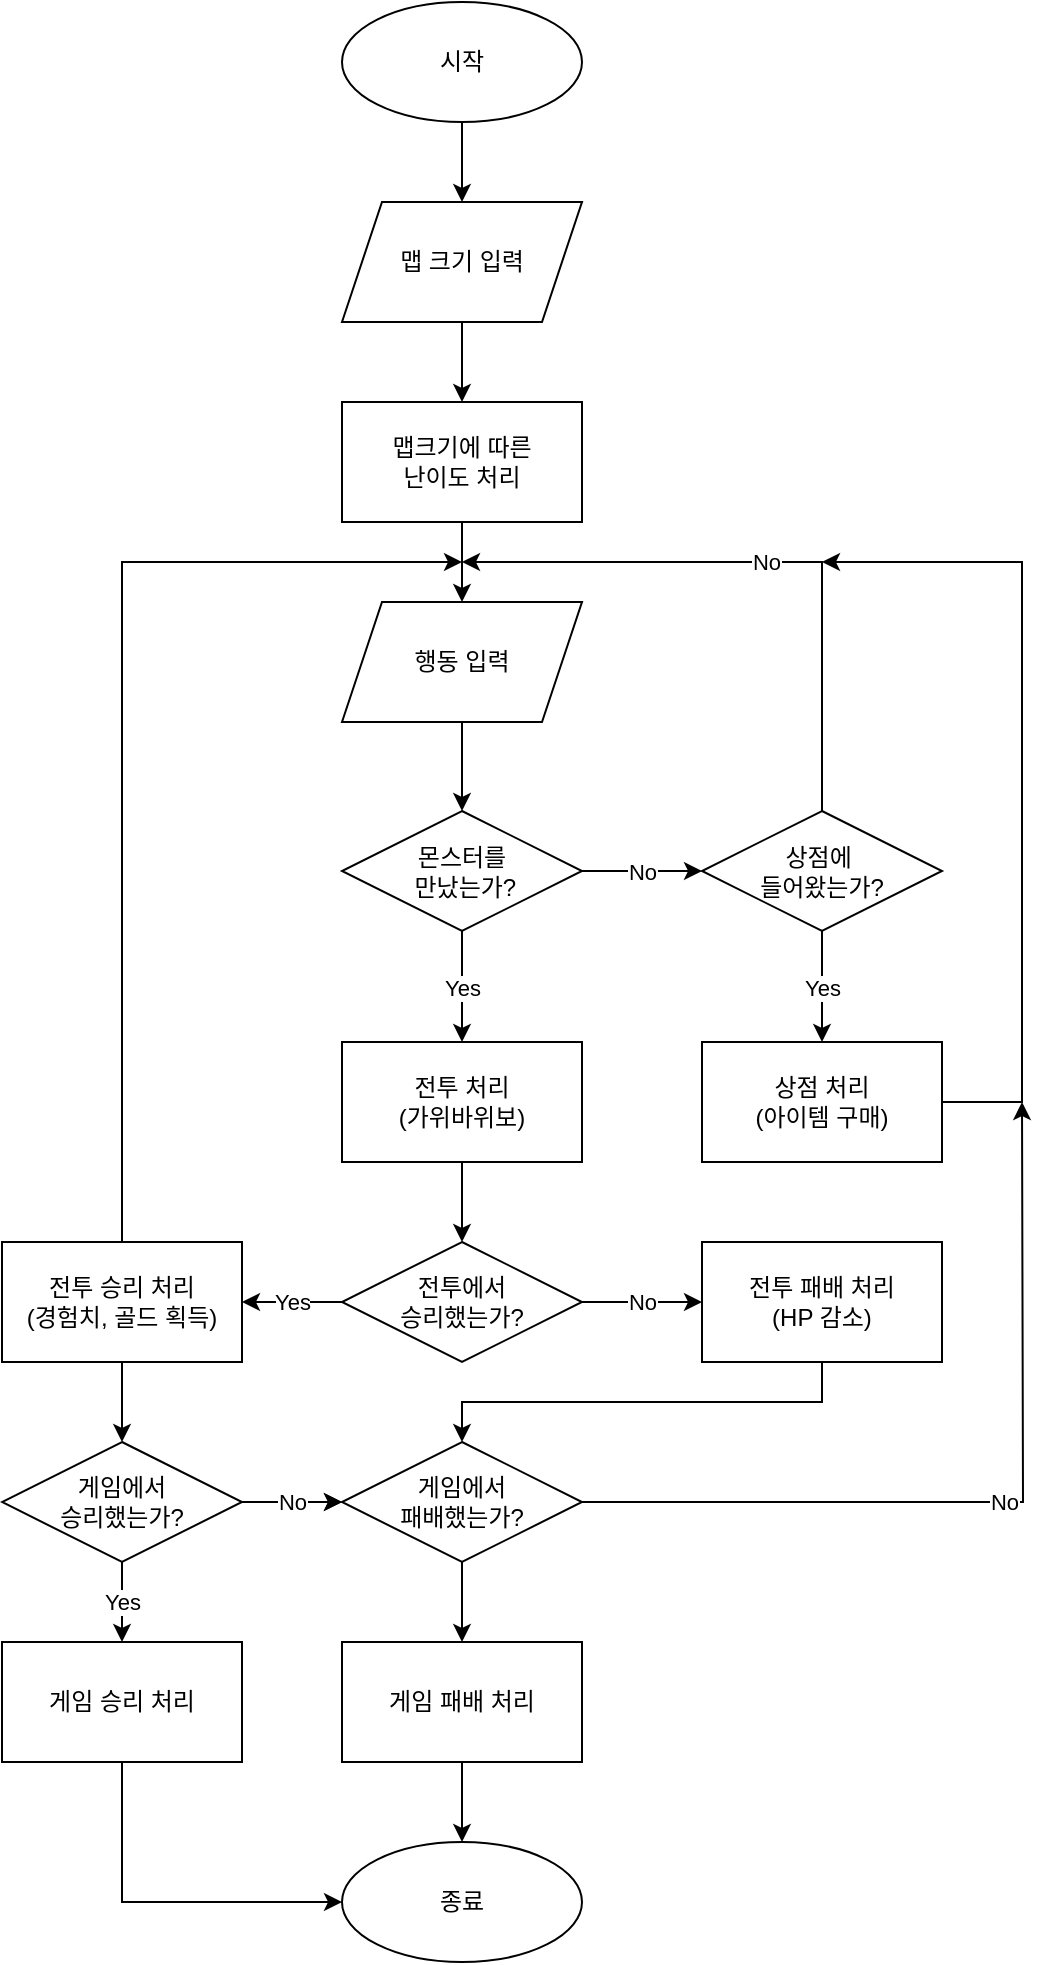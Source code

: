 <mxfile version="13.7.5" type="github">
  <diagram id="C5RBs43oDa-KdzZeNtuy" name="Page-1">
    <mxGraphModel dx="1185" dy="662" grid="1" gridSize="10" guides="1" tooltips="1" connect="1" arrows="1" fold="1" page="1" pageScale="1" pageWidth="827" pageHeight="1169" math="0" shadow="0">
      <root>
        <mxCell id="WIyWlLk6GJQsqaUBKTNV-0" />
        <mxCell id="WIyWlLk6GJQsqaUBKTNV-1" parent="WIyWlLk6GJQsqaUBKTNV-0" />
        <mxCell id="aCm3fE7Y1v3Ftcd7qreH-5" value="" style="edgeStyle=orthogonalEdgeStyle;rounded=0;orthogonalLoop=1;jettySize=auto;html=1;" edge="1" parent="WIyWlLk6GJQsqaUBKTNV-1" source="aCm3fE7Y1v3Ftcd7qreH-2" target="aCm3fE7Y1v3Ftcd7qreH-4">
          <mxGeometry relative="1" as="geometry" />
        </mxCell>
        <mxCell id="aCm3fE7Y1v3Ftcd7qreH-2" value="시작" style="ellipse;whiteSpace=wrap;html=1;" vertex="1" parent="WIyWlLk6GJQsqaUBKTNV-1">
          <mxGeometry x="300" y="180" width="120" height="60" as="geometry" />
        </mxCell>
        <mxCell id="aCm3fE7Y1v3Ftcd7qreH-7" value="" style="edgeStyle=orthogonalEdgeStyle;rounded=0;orthogonalLoop=1;jettySize=auto;html=1;" edge="1" parent="WIyWlLk6GJQsqaUBKTNV-1" source="aCm3fE7Y1v3Ftcd7qreH-4" target="aCm3fE7Y1v3Ftcd7qreH-6">
          <mxGeometry relative="1" as="geometry" />
        </mxCell>
        <mxCell id="aCm3fE7Y1v3Ftcd7qreH-4" value="맵 크기 입력" style="shape=parallelogram;perimeter=parallelogramPerimeter;whiteSpace=wrap;html=1;fixedSize=1;" vertex="1" parent="WIyWlLk6GJQsqaUBKTNV-1">
          <mxGeometry x="300" y="280" width="120" height="60" as="geometry" />
        </mxCell>
        <mxCell id="aCm3fE7Y1v3Ftcd7qreH-9" value="" style="edgeStyle=orthogonalEdgeStyle;rounded=0;orthogonalLoop=1;jettySize=auto;html=1;" edge="1" parent="WIyWlLk6GJQsqaUBKTNV-1" source="aCm3fE7Y1v3Ftcd7qreH-6" target="aCm3fE7Y1v3Ftcd7qreH-8">
          <mxGeometry relative="1" as="geometry" />
        </mxCell>
        <mxCell id="aCm3fE7Y1v3Ftcd7qreH-6" value="맵크기에 따른&lt;br&gt;난이도 처리" style="whiteSpace=wrap;html=1;" vertex="1" parent="WIyWlLk6GJQsqaUBKTNV-1">
          <mxGeometry x="300" y="380" width="120" height="60" as="geometry" />
        </mxCell>
        <mxCell id="aCm3fE7Y1v3Ftcd7qreH-11" value="" style="edgeStyle=orthogonalEdgeStyle;rounded=0;orthogonalLoop=1;jettySize=auto;html=1;" edge="1" parent="WIyWlLk6GJQsqaUBKTNV-1" source="aCm3fE7Y1v3Ftcd7qreH-8" target="aCm3fE7Y1v3Ftcd7qreH-10">
          <mxGeometry relative="1" as="geometry" />
        </mxCell>
        <mxCell id="aCm3fE7Y1v3Ftcd7qreH-8" value="행동 입력" style="shape=parallelogram;perimeter=parallelogramPerimeter;whiteSpace=wrap;html=1;fixedSize=1;" vertex="1" parent="WIyWlLk6GJQsqaUBKTNV-1">
          <mxGeometry x="300" y="480" width="120" height="60" as="geometry" />
        </mxCell>
        <mxCell id="aCm3fE7Y1v3Ftcd7qreH-13" value="Yes" style="edgeStyle=orthogonalEdgeStyle;rounded=0;orthogonalLoop=1;jettySize=auto;html=1;" edge="1" parent="WIyWlLk6GJQsqaUBKTNV-1" source="aCm3fE7Y1v3Ftcd7qreH-10" target="aCm3fE7Y1v3Ftcd7qreH-12">
          <mxGeometry relative="1" as="geometry" />
        </mxCell>
        <mxCell id="aCm3fE7Y1v3Ftcd7qreH-17" value="No" style="edgeStyle=orthogonalEdgeStyle;rounded=0;orthogonalLoop=1;jettySize=auto;html=1;" edge="1" parent="WIyWlLk6GJQsqaUBKTNV-1" source="aCm3fE7Y1v3Ftcd7qreH-10" target="aCm3fE7Y1v3Ftcd7qreH-16">
          <mxGeometry relative="1" as="geometry" />
        </mxCell>
        <mxCell id="aCm3fE7Y1v3Ftcd7qreH-10" value="몬스터를&lt;br&gt;&amp;nbsp;만났는가?" style="rhombus;whiteSpace=wrap;html=1;" vertex="1" parent="WIyWlLk6GJQsqaUBKTNV-1">
          <mxGeometry x="300" y="584.5" width="120" height="60" as="geometry" />
        </mxCell>
        <mxCell id="aCm3fE7Y1v3Ftcd7qreH-15" value="" style="edgeStyle=orthogonalEdgeStyle;rounded=0;orthogonalLoop=1;jettySize=auto;html=1;" edge="1" parent="WIyWlLk6GJQsqaUBKTNV-1" source="aCm3fE7Y1v3Ftcd7qreH-12" target="aCm3fE7Y1v3Ftcd7qreH-14">
          <mxGeometry relative="1" as="geometry" />
        </mxCell>
        <mxCell id="aCm3fE7Y1v3Ftcd7qreH-12" value="전투 처리&lt;br&gt;(가위바위보)" style="whiteSpace=wrap;html=1;" vertex="1" parent="WIyWlLk6GJQsqaUBKTNV-1">
          <mxGeometry x="300" y="700" width="120" height="60" as="geometry" />
        </mxCell>
        <mxCell id="aCm3fE7Y1v3Ftcd7qreH-24" value="Yes" style="edgeStyle=orthogonalEdgeStyle;rounded=0;orthogonalLoop=1;jettySize=auto;html=1;" edge="1" parent="WIyWlLk6GJQsqaUBKTNV-1" source="aCm3fE7Y1v3Ftcd7qreH-14" target="aCm3fE7Y1v3Ftcd7qreH-23">
          <mxGeometry relative="1" as="geometry" />
        </mxCell>
        <mxCell id="aCm3fE7Y1v3Ftcd7qreH-49" value="No" style="edgeStyle=orthogonalEdgeStyle;rounded=0;orthogonalLoop=1;jettySize=auto;html=1;" edge="1" parent="WIyWlLk6GJQsqaUBKTNV-1" source="aCm3fE7Y1v3Ftcd7qreH-14" target="aCm3fE7Y1v3Ftcd7qreH-26">
          <mxGeometry relative="1" as="geometry" />
        </mxCell>
        <mxCell id="aCm3fE7Y1v3Ftcd7qreH-14" value="전투에서&lt;br&gt;승리했는가?" style="rhombus;whiteSpace=wrap;html=1;" vertex="1" parent="WIyWlLk6GJQsqaUBKTNV-1">
          <mxGeometry x="300" y="800" width="120" height="60" as="geometry" />
        </mxCell>
        <mxCell id="aCm3fE7Y1v3Ftcd7qreH-18" value="No" style="edgeStyle=orthogonalEdgeStyle;rounded=0;orthogonalLoop=1;jettySize=auto;html=1;" edge="1" parent="WIyWlLk6GJQsqaUBKTNV-1" source="aCm3fE7Y1v3Ftcd7qreH-16">
          <mxGeometry relative="1" as="geometry">
            <mxPoint x="360" y="460" as="targetPoint" />
            <Array as="points">
              <mxPoint x="540" y="460" />
            </Array>
          </mxGeometry>
        </mxCell>
        <mxCell id="aCm3fE7Y1v3Ftcd7qreH-20" value="Yes" style="edgeStyle=orthogonalEdgeStyle;rounded=0;orthogonalLoop=1;jettySize=auto;html=1;" edge="1" parent="WIyWlLk6GJQsqaUBKTNV-1" source="aCm3fE7Y1v3Ftcd7qreH-16" target="aCm3fE7Y1v3Ftcd7qreH-19">
          <mxGeometry relative="1" as="geometry" />
        </mxCell>
        <mxCell id="aCm3fE7Y1v3Ftcd7qreH-16" value="상점에&amp;nbsp;&lt;br&gt;들어왔는가?" style="rhombus;whiteSpace=wrap;html=1;" vertex="1" parent="WIyWlLk6GJQsqaUBKTNV-1">
          <mxGeometry x="480" y="584.5" width="120" height="60" as="geometry" />
        </mxCell>
        <mxCell id="aCm3fE7Y1v3Ftcd7qreH-22" style="edgeStyle=orthogonalEdgeStyle;rounded=0;orthogonalLoop=1;jettySize=auto;html=1;" edge="1" parent="WIyWlLk6GJQsqaUBKTNV-1" source="aCm3fE7Y1v3Ftcd7qreH-19">
          <mxGeometry relative="1" as="geometry">
            <mxPoint x="540" y="460" as="targetPoint" />
            <Array as="points">
              <mxPoint x="640" y="730" />
              <mxPoint x="640" y="460" />
            </Array>
          </mxGeometry>
        </mxCell>
        <mxCell id="aCm3fE7Y1v3Ftcd7qreH-19" value="상점 처리&lt;br&gt;(아이템 구매)" style="whiteSpace=wrap;html=1;" vertex="1" parent="WIyWlLk6GJQsqaUBKTNV-1">
          <mxGeometry x="480" y="700" width="120" height="60" as="geometry" />
        </mxCell>
        <mxCell id="aCm3fE7Y1v3Ftcd7qreH-37" style="edgeStyle=orthogonalEdgeStyle;rounded=0;orthogonalLoop=1;jettySize=auto;html=1;" edge="1" parent="WIyWlLk6GJQsqaUBKTNV-1" source="aCm3fE7Y1v3Ftcd7qreH-23">
          <mxGeometry relative="1" as="geometry">
            <mxPoint x="360" y="460" as="targetPoint" />
            <Array as="points">
              <mxPoint x="190" y="460" />
            </Array>
          </mxGeometry>
        </mxCell>
        <mxCell id="aCm3fE7Y1v3Ftcd7qreH-41" style="edgeStyle=orthogonalEdgeStyle;rounded=0;orthogonalLoop=1;jettySize=auto;html=1;" edge="1" parent="WIyWlLk6GJQsqaUBKTNV-1" source="aCm3fE7Y1v3Ftcd7qreH-23" target="aCm3fE7Y1v3Ftcd7qreH-28">
          <mxGeometry relative="1" as="geometry" />
        </mxCell>
        <mxCell id="aCm3fE7Y1v3Ftcd7qreH-23" value="전투 승리 처리&lt;br&gt;(경험치, 골드 획득)" style="whiteSpace=wrap;html=1;" vertex="1" parent="WIyWlLk6GJQsqaUBKTNV-1">
          <mxGeometry x="130" y="800" width="120" height="60" as="geometry" />
        </mxCell>
        <mxCell id="aCm3fE7Y1v3Ftcd7qreH-53" style="edgeStyle=orthogonalEdgeStyle;rounded=0;orthogonalLoop=1;jettySize=auto;html=1;entryX=0.5;entryY=0;entryDx=0;entryDy=0;" edge="1" parent="WIyWlLk6GJQsqaUBKTNV-1" source="aCm3fE7Y1v3Ftcd7qreH-26" target="aCm3fE7Y1v3Ftcd7qreH-33">
          <mxGeometry relative="1" as="geometry">
            <Array as="points">
              <mxPoint x="540" y="880" />
              <mxPoint x="360" y="880" />
            </Array>
          </mxGeometry>
        </mxCell>
        <mxCell id="aCm3fE7Y1v3Ftcd7qreH-26" value="전투 패배 처리&lt;br&gt;(HP 감소)" style="whiteSpace=wrap;html=1;" vertex="1" parent="WIyWlLk6GJQsqaUBKTNV-1">
          <mxGeometry x="480" y="800" width="120" height="60" as="geometry" />
        </mxCell>
        <mxCell id="aCm3fE7Y1v3Ftcd7qreH-34" value="" style="edgeStyle=orthogonalEdgeStyle;rounded=0;orthogonalLoop=1;jettySize=auto;html=1;" edge="1" parent="WIyWlLk6GJQsqaUBKTNV-1" source="aCm3fE7Y1v3Ftcd7qreH-28" target="aCm3fE7Y1v3Ftcd7qreH-33">
          <mxGeometry relative="1" as="geometry" />
        </mxCell>
        <mxCell id="aCm3fE7Y1v3Ftcd7qreH-43" value="Yes" style="edgeStyle=orthogonalEdgeStyle;rounded=0;orthogonalLoop=1;jettySize=auto;html=1;" edge="1" parent="WIyWlLk6GJQsqaUBKTNV-1" source="aCm3fE7Y1v3Ftcd7qreH-28" target="aCm3fE7Y1v3Ftcd7qreH-35">
          <mxGeometry relative="1" as="geometry" />
        </mxCell>
        <mxCell id="aCm3fE7Y1v3Ftcd7qreH-28" value="게임에서 &lt;br&gt;승리했는가?" style="rhombus;whiteSpace=wrap;html=1;" vertex="1" parent="WIyWlLk6GJQsqaUBKTNV-1">
          <mxGeometry x="130" y="900" width="120" height="60" as="geometry" />
        </mxCell>
        <mxCell id="aCm3fE7Y1v3Ftcd7qreH-47" style="edgeStyle=orthogonalEdgeStyle;rounded=0;orthogonalLoop=1;jettySize=auto;html=1;entryX=0;entryY=0.5;entryDx=0;entryDy=0;" edge="1" parent="WIyWlLk6GJQsqaUBKTNV-1" source="aCm3fE7Y1v3Ftcd7qreH-35" target="aCm3fE7Y1v3Ftcd7qreH-45">
          <mxGeometry relative="1" as="geometry">
            <Array as="points">
              <mxPoint x="190" y="1130" />
            </Array>
          </mxGeometry>
        </mxCell>
        <mxCell id="aCm3fE7Y1v3Ftcd7qreH-35" value="게임 승리 처리" style="whiteSpace=wrap;html=1;" vertex="1" parent="WIyWlLk6GJQsqaUBKTNV-1">
          <mxGeometry x="130" y="1000" width="120" height="60" as="geometry" />
        </mxCell>
        <mxCell id="aCm3fE7Y1v3Ftcd7qreH-48" value="No" style="edgeStyle=orthogonalEdgeStyle;rounded=0;orthogonalLoop=1;jettySize=auto;html=1;" edge="1" parent="WIyWlLk6GJQsqaUBKTNV-1" source="aCm3fE7Y1v3Ftcd7qreH-33">
          <mxGeometry relative="1" as="geometry">
            <mxPoint x="640" y="730" as="targetPoint" />
          </mxGeometry>
        </mxCell>
        <mxCell id="aCm3fE7Y1v3Ftcd7qreH-51" value="" style="edgeStyle=orthogonalEdgeStyle;rounded=0;orthogonalLoop=1;jettySize=auto;html=1;" edge="1" parent="WIyWlLk6GJQsqaUBKTNV-1" source="aCm3fE7Y1v3Ftcd7qreH-33" target="aCm3fE7Y1v3Ftcd7qreH-50">
          <mxGeometry relative="1" as="geometry" />
        </mxCell>
        <mxCell id="aCm3fE7Y1v3Ftcd7qreH-33" value="게임에서 &lt;br&gt;패배했는가?" style="rhombus;whiteSpace=wrap;html=1;" vertex="1" parent="WIyWlLk6GJQsqaUBKTNV-1">
          <mxGeometry x="300" y="900" width="120" height="60" as="geometry" />
        </mxCell>
        <mxCell id="aCm3fE7Y1v3Ftcd7qreH-42" value="No" style="edgeStyle=orthogonalEdgeStyle;rounded=0;orthogonalLoop=1;jettySize=auto;html=1;" edge="1" parent="WIyWlLk6GJQsqaUBKTNV-1" source="aCm3fE7Y1v3Ftcd7qreH-28" target="aCm3fE7Y1v3Ftcd7qreH-33">
          <mxGeometry relative="1" as="geometry">
            <mxPoint x="250.0" y="930.0" as="sourcePoint" />
            <mxPoint x="560" y="1000" as="targetPoint" />
          </mxGeometry>
        </mxCell>
        <mxCell id="aCm3fE7Y1v3Ftcd7qreH-45" value="종료" style="ellipse;whiteSpace=wrap;html=1;" vertex="1" parent="WIyWlLk6GJQsqaUBKTNV-1">
          <mxGeometry x="300" y="1100" width="120" height="60" as="geometry" />
        </mxCell>
        <mxCell id="aCm3fE7Y1v3Ftcd7qreH-52" style="edgeStyle=orthogonalEdgeStyle;rounded=0;orthogonalLoop=1;jettySize=auto;html=1;" edge="1" parent="WIyWlLk6GJQsqaUBKTNV-1" source="aCm3fE7Y1v3Ftcd7qreH-50" target="aCm3fE7Y1v3Ftcd7qreH-45">
          <mxGeometry relative="1" as="geometry" />
        </mxCell>
        <mxCell id="aCm3fE7Y1v3Ftcd7qreH-50" value="게임 패배 처리" style="whiteSpace=wrap;html=1;" vertex="1" parent="WIyWlLk6GJQsqaUBKTNV-1">
          <mxGeometry x="300" y="1000" width="120" height="60" as="geometry" />
        </mxCell>
      </root>
    </mxGraphModel>
  </diagram>
</mxfile>
